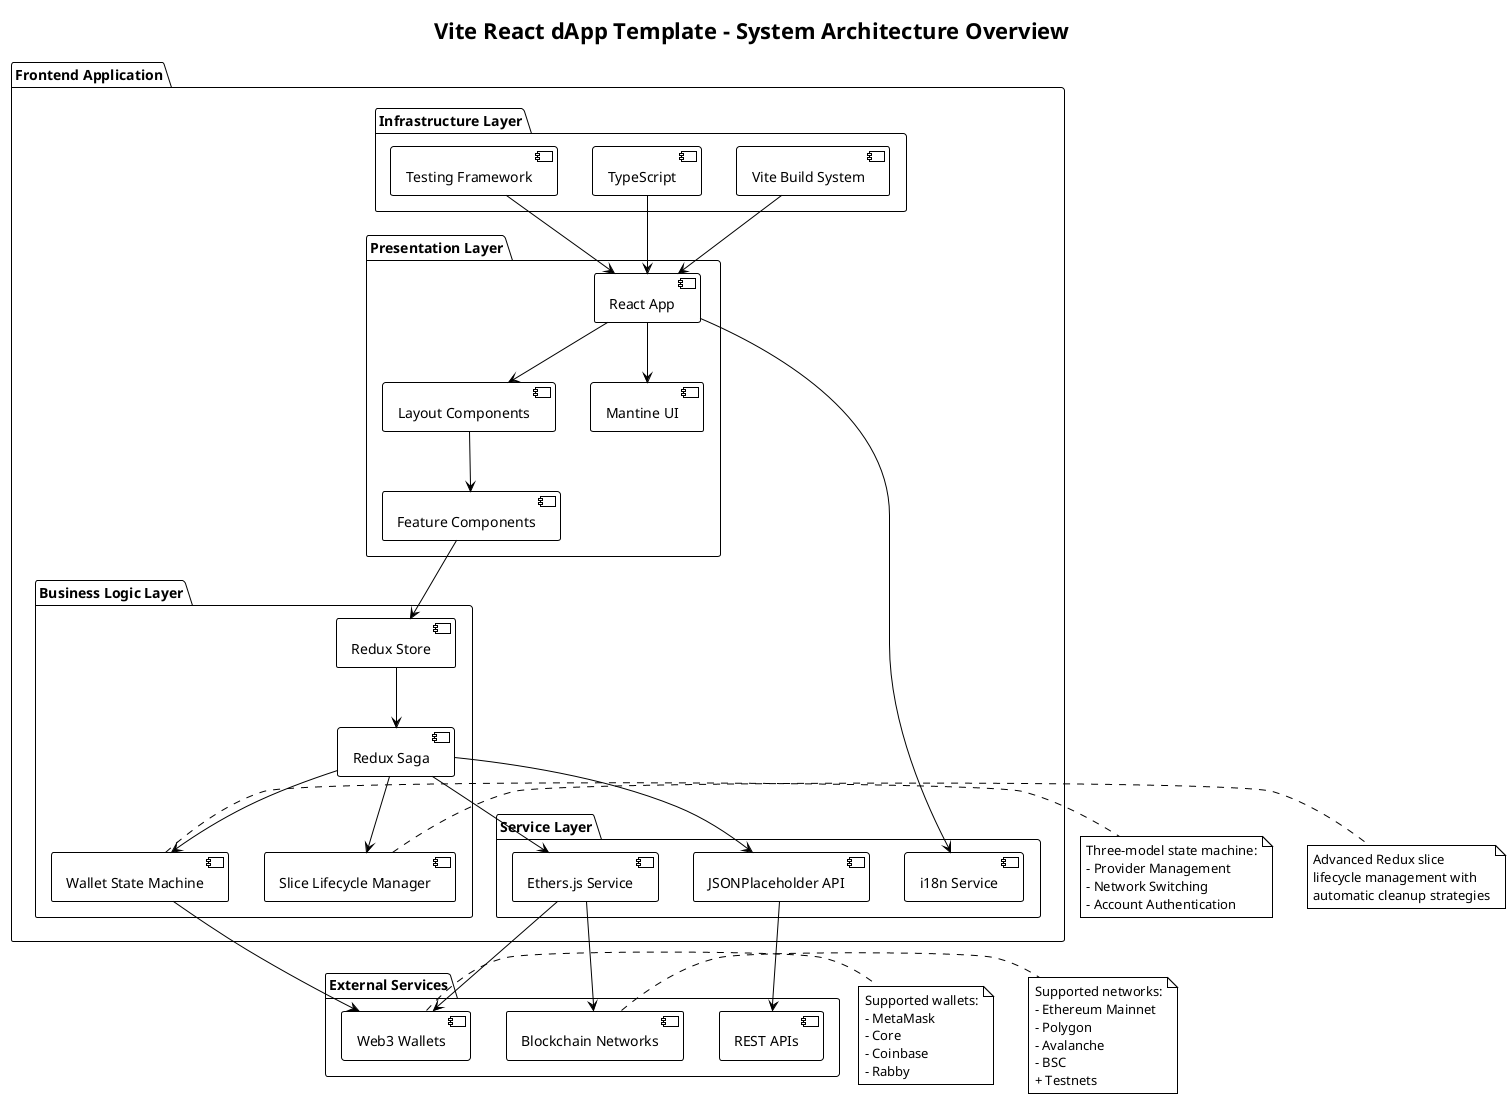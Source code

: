 @startuml system-overview
!theme plain
title Vite React dApp Template - System Architecture Overview

package "Frontend Application" {
  package "Presentation Layer" {
    component [React App] as ReactApp
    component [Mantine UI] as MantineUI
    component [Layout Components] as Layout
    component [Feature Components] as FeatureComponents
  }

  package "Business Logic Layer" {
    component [Redux Store] as ReduxStore
    component [Redux Saga] as ReduxSaga
    component [Slice Lifecycle Manager] as SliceManager
    component [Wallet State Machine] as WalletSM
  }

  package "Service Layer" {
    component [Ethers.js Service] as EthersService
    component [JSONPlaceholder API] as JsonAPI
    component [i18n Service] as i18nService
  }

  package "Infrastructure Layer" {
    component [Vite Build System] as Vite
    component [TypeScript] as TypeScript
    component [Testing Framework] as Testing
  }
}

package "External Services" {
  component [Web3 Wallets] as Web3Wallets
  component [Blockchain Networks] as BlockchainNetworks
  component [REST APIs] as RestAPIs
}

' Connections within Frontend
ReactApp --> MantineUI
ReactApp --> Layout
Layout --> FeatureComponents
FeatureComponents --> ReduxStore
ReduxStore --> ReduxSaga
ReduxSaga --> SliceManager
ReduxSaga --> WalletSM
ReduxSaga --> EthersService
ReduxSaga --> JsonAPI
ReactApp --> i18nService

' External connections
EthersService --> Web3Wallets
EthersService --> BlockchainNetworks
JsonAPI --> RestAPIs
WalletSM --> Web3Wallets

' Infrastructure connections
Vite --> ReactApp
TypeScript --> ReactApp
Testing --> ReactApp

note right of SliceManager
  Advanced Redux slice 
  lifecycle management with
  automatic cleanup strategies
end note

note right of WalletSM
  Three-model state machine:
  - Provider Management
  - Network Switching
  - Account Authentication
end note

note right of Web3Wallets
  Supported wallets:
  - MetaMask
  - Core
  - Coinbase  
  - Rabby
end note

note right of BlockchainNetworks
  Supported networks:
  - Ethereum Mainnet
  - Polygon
  - Avalanche
  - BSC
  + Testnets
end note

@enduml